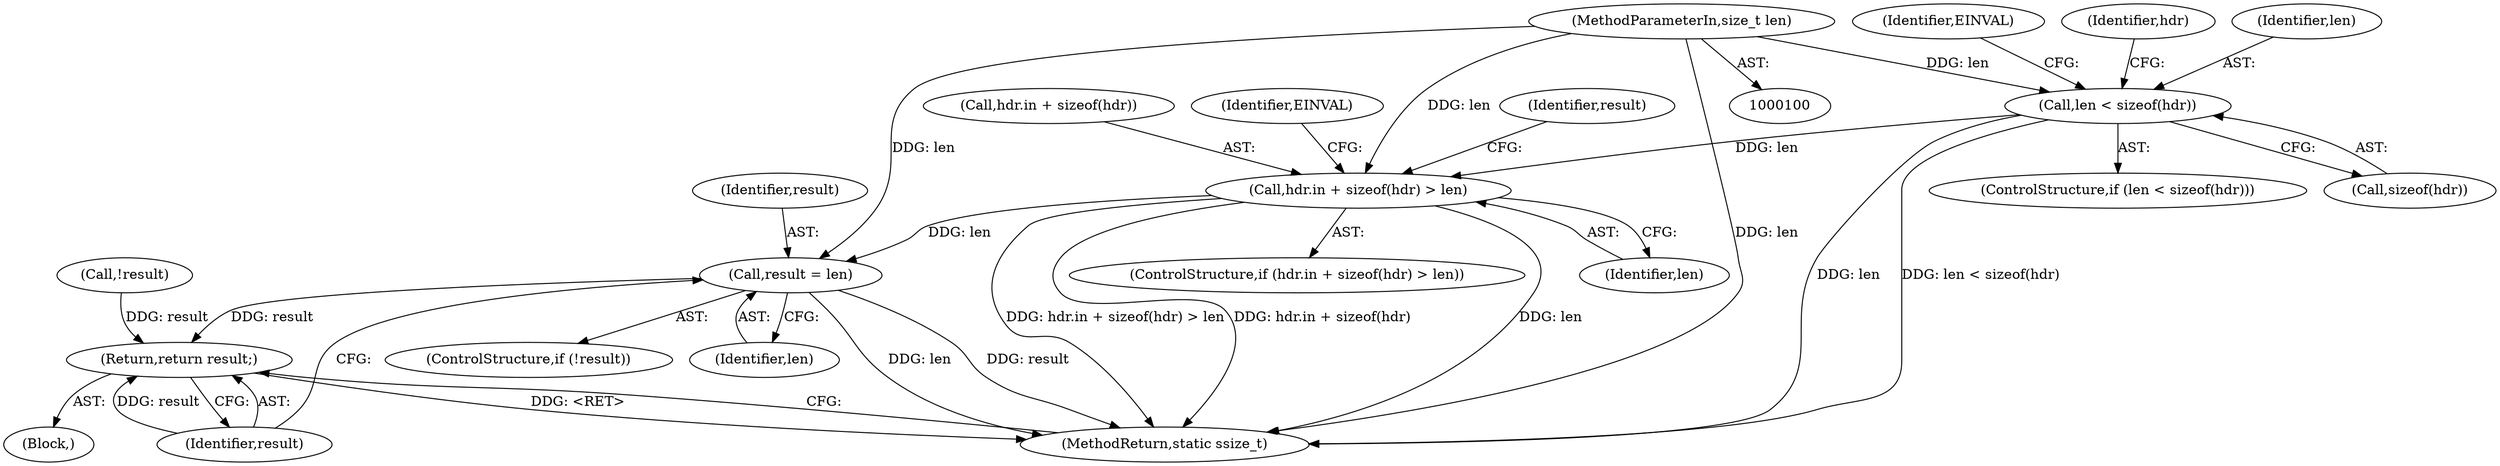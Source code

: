 digraph "0_linux_e6bd18f57aad1a2d1ef40e646d03ed0f2515c9e3@API" {
"1000123" [label="(Call,len < sizeof(hdr))"];
"1000103" [label="(MethodParameterIn,size_t len)"];
"1000151" [label="(Call,hdr.in + sizeof(hdr) > len)"];
"1000179" [label="(Call,result = len)"];
"1000182" [label="(Return,return result;)"];
"1000182" [label="(Return,return result;)"];
"1000122" [label="(ControlStructure,if (len < sizeof(hdr)))"];
"1000151" [label="(Call,hdr.in + sizeof(hdr) > len)"];
"1000177" [label="(Call,!result)"];
"1000180" [label="(Identifier,result)"];
"1000184" [label="(MethodReturn,static ssize_t)"];
"1000161" [label="(Identifier,EINVAL)"];
"1000124" [label="(Identifier,len)"];
"1000129" [label="(Identifier,EINVAL)"];
"1000183" [label="(Identifier,result)"];
"1000133" [label="(Identifier,hdr)"];
"1000125" [label="(Call,sizeof(hdr))"];
"1000103" [label="(MethodParameterIn,size_t len)"];
"1000163" [label="(Identifier,result)"];
"1000179" [label="(Call,result = len)"];
"1000176" [label="(ControlStructure,if (!result))"];
"1000152" [label="(Call,hdr.in + sizeof(hdr))"];
"1000150" [label="(ControlStructure,if (hdr.in + sizeof(hdr) > len))"];
"1000105" [label="(Block,)"];
"1000158" [label="(Identifier,len)"];
"1000123" [label="(Call,len < sizeof(hdr))"];
"1000181" [label="(Identifier,len)"];
"1000123" -> "1000122"  [label="AST: "];
"1000123" -> "1000125"  [label="CFG: "];
"1000124" -> "1000123"  [label="AST: "];
"1000125" -> "1000123"  [label="AST: "];
"1000129" -> "1000123"  [label="CFG: "];
"1000133" -> "1000123"  [label="CFG: "];
"1000123" -> "1000184"  [label="DDG: len < sizeof(hdr)"];
"1000123" -> "1000184"  [label="DDG: len"];
"1000103" -> "1000123"  [label="DDG: len"];
"1000123" -> "1000151"  [label="DDG: len"];
"1000103" -> "1000100"  [label="AST: "];
"1000103" -> "1000184"  [label="DDG: len"];
"1000103" -> "1000151"  [label="DDG: len"];
"1000103" -> "1000179"  [label="DDG: len"];
"1000151" -> "1000150"  [label="AST: "];
"1000151" -> "1000158"  [label="CFG: "];
"1000152" -> "1000151"  [label="AST: "];
"1000158" -> "1000151"  [label="AST: "];
"1000161" -> "1000151"  [label="CFG: "];
"1000163" -> "1000151"  [label="CFG: "];
"1000151" -> "1000184"  [label="DDG: hdr.in + sizeof(hdr) > len"];
"1000151" -> "1000184"  [label="DDG: hdr.in + sizeof(hdr)"];
"1000151" -> "1000184"  [label="DDG: len"];
"1000151" -> "1000179"  [label="DDG: len"];
"1000179" -> "1000176"  [label="AST: "];
"1000179" -> "1000181"  [label="CFG: "];
"1000180" -> "1000179"  [label="AST: "];
"1000181" -> "1000179"  [label="AST: "];
"1000183" -> "1000179"  [label="CFG: "];
"1000179" -> "1000184"  [label="DDG: len"];
"1000179" -> "1000184"  [label="DDG: result"];
"1000179" -> "1000182"  [label="DDG: result"];
"1000182" -> "1000105"  [label="AST: "];
"1000182" -> "1000183"  [label="CFG: "];
"1000183" -> "1000182"  [label="AST: "];
"1000184" -> "1000182"  [label="CFG: "];
"1000182" -> "1000184"  [label="DDG: <RET>"];
"1000183" -> "1000182"  [label="DDG: result"];
"1000177" -> "1000182"  [label="DDG: result"];
}
